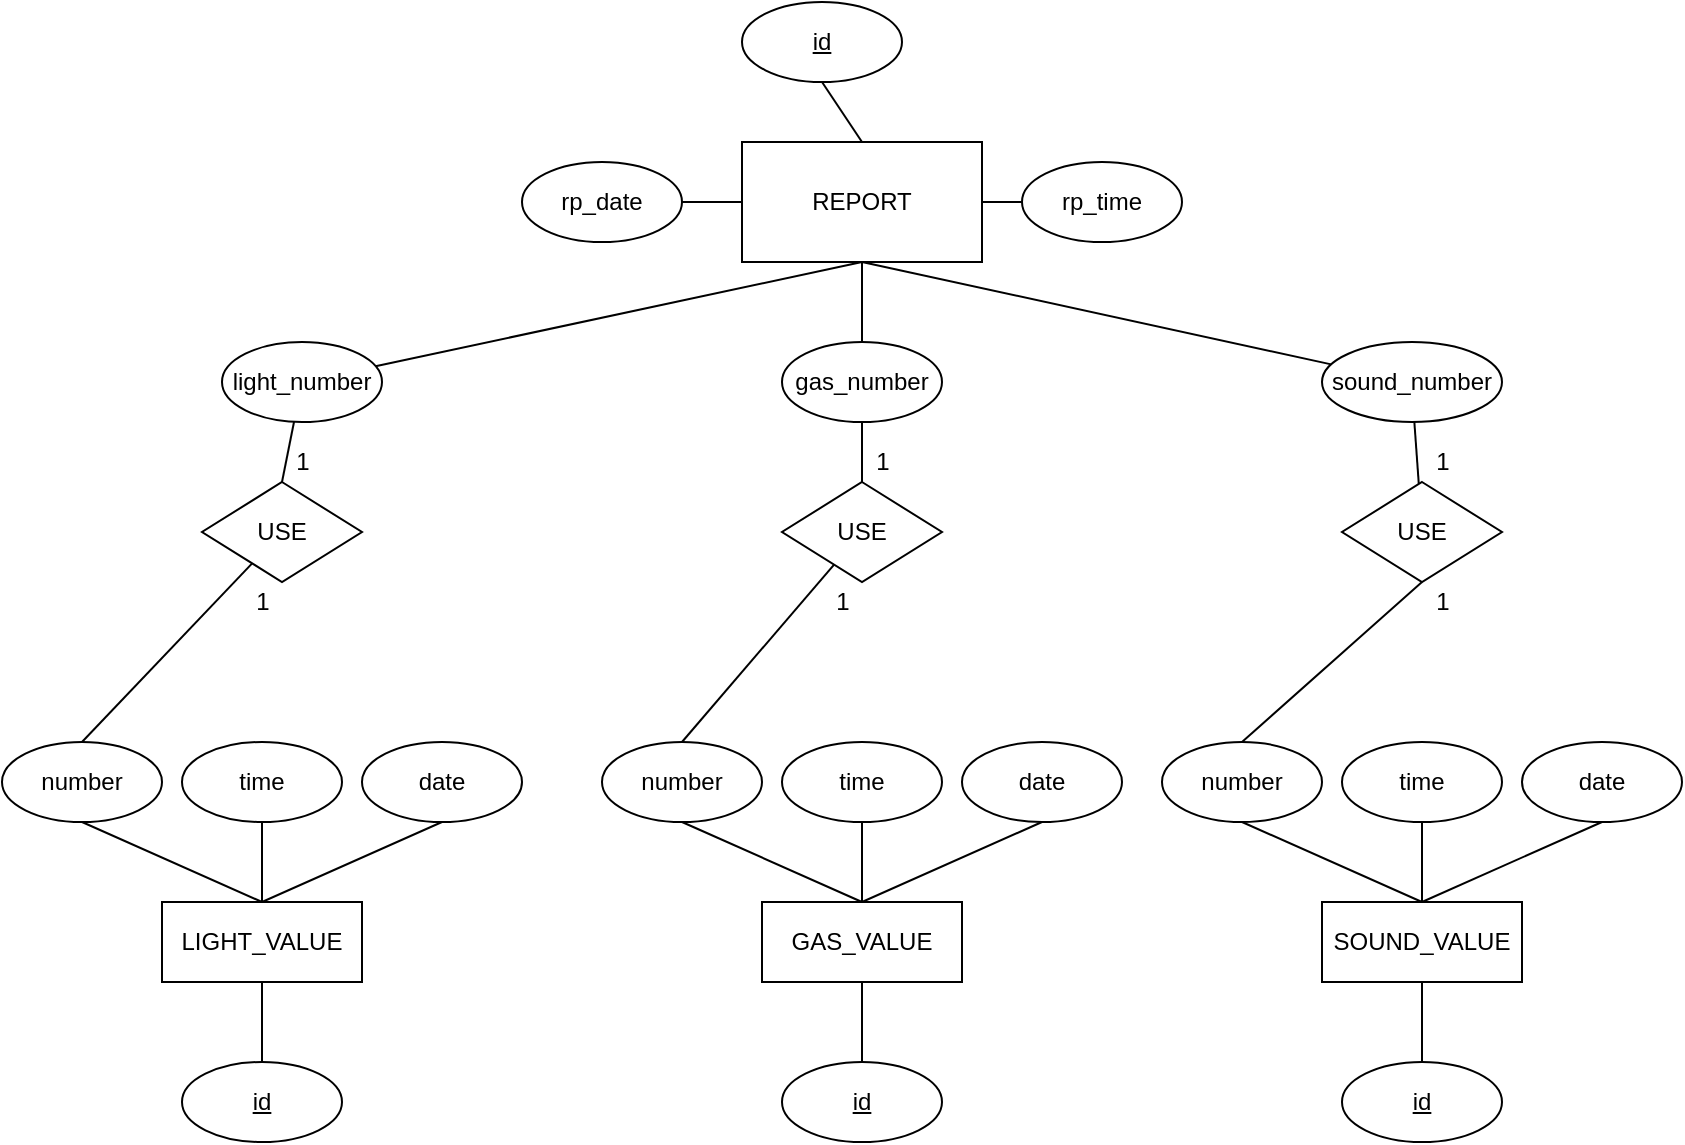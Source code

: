 <mxfile version="15.4.0" type="device"><diagram id="g9rS2csF28WlYAXFSV6k" name="Page-1"><mxGraphModel dx="1024" dy="592" grid="1" gridSize="10" guides="1" tooltips="1" connect="1" arrows="1" fold="1" page="1" pageScale="1" pageWidth="850" pageHeight="1100" math="0" shadow="0"><root><mxCell id="0"/><mxCell id="1" parent="0"/><mxCell id="HmwY5ReGhKr67RS3610N-6" value="time" style="ellipse;whiteSpace=wrap;html=1;align=center;" parent="1" vertex="1"><mxGeometry x="100" y="400" width="80" height="40" as="geometry"/></mxCell><mxCell id="HmwY5ReGhKr67RS3610N-14" style="edgeStyle=none;rounded=0;orthogonalLoop=1;jettySize=auto;html=1;exitX=0.5;exitY=1;exitDx=0;exitDy=0;entryX=0.5;entryY=0;entryDx=0;entryDy=0;endArrow=none;endFill=0;" parent="1" source="HmwY5ReGhKr67RS3610N-8" target="HmwY5ReGhKr67RS3610N-11" edge="1"><mxGeometry relative="1" as="geometry"/></mxCell><mxCell id="HmwY5ReGhKr67RS3610N-8" value="number" style="ellipse;whiteSpace=wrap;html=1;align=center;" parent="1" vertex="1"><mxGeometry x="10" y="400" width="80" height="40" as="geometry"/></mxCell><mxCell id="HmwY5ReGhKr67RS3610N-12" style="rounded=0;orthogonalLoop=1;jettySize=auto;html=1;exitX=0.5;exitY=0;exitDx=0;exitDy=0;entryX=0.5;entryY=1;entryDx=0;entryDy=0;endArrow=none;endFill=0;" parent="1" source="HmwY5ReGhKr67RS3610N-11" target="HmwY5ReGhKr67RS3610N-6" edge="1"><mxGeometry relative="1" as="geometry"/></mxCell><mxCell id="A5WSPmDvZ3hSYXPZdsfA-2" style="rounded=0;orthogonalLoop=1;jettySize=auto;html=1;exitX=0.5;exitY=0;exitDx=0;exitDy=0;entryX=0.5;entryY=1;entryDx=0;entryDy=0;endArrow=none;endFill=0;" edge="1" parent="1" source="HmwY5ReGhKr67RS3610N-11" target="A5WSPmDvZ3hSYXPZdsfA-1"><mxGeometry relative="1" as="geometry"/></mxCell><mxCell id="A5WSPmDvZ3hSYXPZdsfA-33" style="edgeStyle=none;rounded=0;orthogonalLoop=1;jettySize=auto;html=1;exitX=0.5;exitY=1;exitDx=0;exitDy=0;entryX=0.5;entryY=0;entryDx=0;entryDy=0;endArrow=none;endFill=0;" edge="1" parent="1" source="HmwY5ReGhKr67RS3610N-11" target="A5WSPmDvZ3hSYXPZdsfA-30"><mxGeometry relative="1" as="geometry"/></mxCell><mxCell id="HmwY5ReGhKr67RS3610N-11" value="LIGHT_VALUE" style="whiteSpace=wrap;html=1;align=center;" parent="1" vertex="1"><mxGeometry x="90" y="480" width="100" height="40" as="geometry"/></mxCell><mxCell id="A5WSPmDvZ3hSYXPZdsfA-1" value="date" style="ellipse;whiteSpace=wrap;html=1;" vertex="1" parent="1"><mxGeometry x="190" y="400" width="80" height="40" as="geometry"/></mxCell><mxCell id="A5WSPmDvZ3hSYXPZdsfA-3" value="time" style="ellipse;whiteSpace=wrap;html=1;align=center;" vertex="1" parent="1"><mxGeometry x="400" y="400" width="80" height="40" as="geometry"/></mxCell><mxCell id="A5WSPmDvZ3hSYXPZdsfA-4" style="edgeStyle=none;rounded=0;orthogonalLoop=1;jettySize=auto;html=1;exitX=0.5;exitY=1;exitDx=0;exitDy=0;entryX=0.5;entryY=0;entryDx=0;entryDy=0;endArrow=none;endFill=0;" edge="1" parent="1" source="A5WSPmDvZ3hSYXPZdsfA-5" target="A5WSPmDvZ3hSYXPZdsfA-8"><mxGeometry relative="1" as="geometry"/></mxCell><mxCell id="A5WSPmDvZ3hSYXPZdsfA-5" value="number" style="ellipse;whiteSpace=wrap;html=1;align=center;" vertex="1" parent="1"><mxGeometry x="310" y="400" width="80" height="40" as="geometry"/></mxCell><mxCell id="A5WSPmDvZ3hSYXPZdsfA-6" style="rounded=0;orthogonalLoop=1;jettySize=auto;html=1;exitX=0.5;exitY=0;exitDx=0;exitDy=0;entryX=0.5;entryY=1;entryDx=0;entryDy=0;endArrow=none;endFill=0;" edge="1" parent="1" source="A5WSPmDvZ3hSYXPZdsfA-8" target="A5WSPmDvZ3hSYXPZdsfA-3"><mxGeometry relative="1" as="geometry"/></mxCell><mxCell id="A5WSPmDvZ3hSYXPZdsfA-7" style="rounded=0;orthogonalLoop=1;jettySize=auto;html=1;exitX=0.5;exitY=0;exitDx=0;exitDy=0;entryX=0.5;entryY=1;entryDx=0;entryDy=0;endArrow=none;endFill=0;" edge="1" parent="1" source="A5WSPmDvZ3hSYXPZdsfA-8" target="A5WSPmDvZ3hSYXPZdsfA-9"><mxGeometry relative="1" as="geometry"/></mxCell><mxCell id="A5WSPmDvZ3hSYXPZdsfA-38" style="edgeStyle=none;rounded=0;orthogonalLoop=1;jettySize=auto;html=1;exitX=0.5;exitY=1;exitDx=0;exitDy=0;entryX=0.5;entryY=0;entryDx=0;entryDy=0;endArrow=none;endFill=0;" edge="1" parent="1" source="A5WSPmDvZ3hSYXPZdsfA-8" target="A5WSPmDvZ3hSYXPZdsfA-35"><mxGeometry relative="1" as="geometry"/></mxCell><mxCell id="A5WSPmDvZ3hSYXPZdsfA-8" value="GAS_VALUE" style="whiteSpace=wrap;html=1;align=center;" vertex="1" parent="1"><mxGeometry x="390" y="480" width="100" height="40" as="geometry"/></mxCell><mxCell id="A5WSPmDvZ3hSYXPZdsfA-9" value="date" style="ellipse;whiteSpace=wrap;html=1;" vertex="1" parent="1"><mxGeometry x="490" y="400" width="80" height="40" as="geometry"/></mxCell><mxCell id="A5WSPmDvZ3hSYXPZdsfA-17" value="time" style="ellipse;whiteSpace=wrap;html=1;align=center;" vertex="1" parent="1"><mxGeometry x="680" y="400" width="80" height="40" as="geometry"/></mxCell><mxCell id="A5WSPmDvZ3hSYXPZdsfA-18" style="edgeStyle=none;rounded=0;orthogonalLoop=1;jettySize=auto;html=1;exitX=0.5;exitY=1;exitDx=0;exitDy=0;entryX=0.5;entryY=0;entryDx=0;entryDy=0;endArrow=none;endFill=0;" edge="1" parent="1" source="A5WSPmDvZ3hSYXPZdsfA-19" target="A5WSPmDvZ3hSYXPZdsfA-22"><mxGeometry relative="1" as="geometry"/></mxCell><mxCell id="A5WSPmDvZ3hSYXPZdsfA-55" style="edgeStyle=none;rounded=0;orthogonalLoop=1;jettySize=auto;html=1;exitX=0.5;exitY=0;exitDx=0;exitDy=0;entryX=0.5;entryY=1;entryDx=0;entryDy=0;endArrow=none;endFill=0;" edge="1" parent="1" source="A5WSPmDvZ3hSYXPZdsfA-19" target="A5WSPmDvZ3hSYXPZdsfA-53"><mxGeometry relative="1" as="geometry"/></mxCell><mxCell id="A5WSPmDvZ3hSYXPZdsfA-19" value="number" style="ellipse;whiteSpace=wrap;html=1;align=center;" vertex="1" parent="1"><mxGeometry x="590" y="400" width="80" height="40" as="geometry"/></mxCell><mxCell id="A5WSPmDvZ3hSYXPZdsfA-20" style="rounded=0;orthogonalLoop=1;jettySize=auto;html=1;exitX=0.5;exitY=0;exitDx=0;exitDy=0;entryX=0.5;entryY=1;entryDx=0;entryDy=0;endArrow=none;endFill=0;" edge="1" parent="1" source="A5WSPmDvZ3hSYXPZdsfA-22" target="A5WSPmDvZ3hSYXPZdsfA-17"><mxGeometry relative="1" as="geometry"/></mxCell><mxCell id="A5WSPmDvZ3hSYXPZdsfA-21" style="rounded=0;orthogonalLoop=1;jettySize=auto;html=1;exitX=0.5;exitY=0;exitDx=0;exitDy=0;entryX=0.5;entryY=1;entryDx=0;entryDy=0;endArrow=none;endFill=0;" edge="1" parent="1" source="A5WSPmDvZ3hSYXPZdsfA-22" target="A5WSPmDvZ3hSYXPZdsfA-23"><mxGeometry relative="1" as="geometry"/></mxCell><mxCell id="A5WSPmDvZ3hSYXPZdsfA-39" style="edgeStyle=none;rounded=0;orthogonalLoop=1;jettySize=auto;html=1;exitX=0.5;exitY=1;exitDx=0;exitDy=0;entryX=0.5;entryY=0;entryDx=0;entryDy=0;endArrow=none;endFill=0;" edge="1" parent="1" source="A5WSPmDvZ3hSYXPZdsfA-22" target="A5WSPmDvZ3hSYXPZdsfA-34"><mxGeometry relative="1" as="geometry"/></mxCell><mxCell id="A5WSPmDvZ3hSYXPZdsfA-22" value="SOUND_VALUE" style="whiteSpace=wrap;html=1;align=center;" vertex="1" parent="1"><mxGeometry x="670" y="480" width="100" height="40" as="geometry"/></mxCell><mxCell id="A5WSPmDvZ3hSYXPZdsfA-23" value="date" style="ellipse;whiteSpace=wrap;html=1;" vertex="1" parent="1"><mxGeometry x="770" y="400" width="80" height="40" as="geometry"/></mxCell><mxCell id="A5WSPmDvZ3hSYXPZdsfA-37" style="edgeStyle=none;rounded=0;orthogonalLoop=1;jettySize=auto;html=1;exitX=0.5;exitY=0;exitDx=0;exitDy=0;entryX=0.5;entryY=1;entryDx=0;entryDy=0;endArrow=none;endFill=0;" edge="1" parent="1" source="A5WSPmDvZ3hSYXPZdsfA-24" target="A5WSPmDvZ3hSYXPZdsfA-36"><mxGeometry relative="1" as="geometry"/></mxCell><mxCell id="A5WSPmDvZ3hSYXPZdsfA-24" value="REPORT" style="rounded=0;whiteSpace=wrap;html=1;" vertex="1" parent="1"><mxGeometry x="380" y="100" width="120" height="60" as="geometry"/></mxCell><mxCell id="A5WSPmDvZ3hSYXPZdsfA-47" style="edgeStyle=none;rounded=0;orthogonalLoop=1;jettySize=auto;html=1;exitX=1;exitY=0.5;exitDx=0;exitDy=0;entryX=0;entryY=0.5;entryDx=0;entryDy=0;endArrow=none;endFill=0;" edge="1" parent="1" source="A5WSPmDvZ3hSYXPZdsfA-25" target="A5WSPmDvZ3hSYXPZdsfA-24"><mxGeometry relative="1" as="geometry"/></mxCell><mxCell id="A5WSPmDvZ3hSYXPZdsfA-25" value="rp_date" style="ellipse;whiteSpace=wrap;html=1;" vertex="1" parent="1"><mxGeometry x="270" y="110" width="80" height="40" as="geometry"/></mxCell><mxCell id="A5WSPmDvZ3hSYXPZdsfA-48" value="" style="edgeStyle=none;rounded=0;orthogonalLoop=1;jettySize=auto;html=1;endArrow=none;endFill=0;" edge="1" parent="1" source="A5WSPmDvZ3hSYXPZdsfA-26" target="A5WSPmDvZ3hSYXPZdsfA-24"><mxGeometry relative="1" as="geometry"/></mxCell><mxCell id="A5WSPmDvZ3hSYXPZdsfA-26" value="rp_time" style="ellipse;whiteSpace=wrap;html=1;" vertex="1" parent="1"><mxGeometry x="520" y="110" width="80" height="40" as="geometry"/></mxCell><mxCell id="A5WSPmDvZ3hSYXPZdsfA-50" style="edgeStyle=none;rounded=0;orthogonalLoop=1;jettySize=auto;html=1;entryX=0.5;entryY=1;entryDx=0;entryDy=0;endArrow=none;endFill=0;" edge="1" parent="1" source="A5WSPmDvZ3hSYXPZdsfA-27" target="A5WSPmDvZ3hSYXPZdsfA-24"><mxGeometry relative="1" as="geometry"><Array as="points"/></mxGeometry></mxCell><mxCell id="A5WSPmDvZ3hSYXPZdsfA-57" style="edgeStyle=none;rounded=0;orthogonalLoop=1;jettySize=auto;html=1;entryX=0.5;entryY=0;entryDx=0;entryDy=0;endArrow=none;endFill=0;" edge="1" parent="1" source="A5WSPmDvZ3hSYXPZdsfA-27" target="A5WSPmDvZ3hSYXPZdsfA-52"><mxGeometry relative="1" as="geometry"/></mxCell><mxCell id="A5WSPmDvZ3hSYXPZdsfA-27" value="light_number" style="ellipse;whiteSpace=wrap;html=1;" vertex="1" parent="1"><mxGeometry x="120" y="200" width="80" height="40" as="geometry"/></mxCell><mxCell id="A5WSPmDvZ3hSYXPZdsfA-49" value="" style="edgeStyle=none;rounded=0;orthogonalLoop=1;jettySize=auto;html=1;endArrow=none;endFill=0;" edge="1" parent="1" source="A5WSPmDvZ3hSYXPZdsfA-28" target="A5WSPmDvZ3hSYXPZdsfA-24"><mxGeometry relative="1" as="geometry"/></mxCell><mxCell id="A5WSPmDvZ3hSYXPZdsfA-59" style="edgeStyle=none;rounded=0;orthogonalLoop=1;jettySize=auto;html=1;endArrow=none;endFill=0;" edge="1" parent="1" source="A5WSPmDvZ3hSYXPZdsfA-28" target="A5WSPmDvZ3hSYXPZdsfA-54"><mxGeometry relative="1" as="geometry"/></mxCell><mxCell id="A5WSPmDvZ3hSYXPZdsfA-28" value="gas_number" style="ellipse;whiteSpace=wrap;html=1;" vertex="1" parent="1"><mxGeometry x="400" y="200" width="80" height="40" as="geometry"/></mxCell><mxCell id="A5WSPmDvZ3hSYXPZdsfA-51" style="edgeStyle=none;rounded=0;orthogonalLoop=1;jettySize=auto;html=1;endArrow=none;endFill=0;" edge="1" parent="1" source="A5WSPmDvZ3hSYXPZdsfA-29"><mxGeometry relative="1" as="geometry"><mxPoint x="440" y="160" as="targetPoint"/></mxGeometry></mxCell><mxCell id="A5WSPmDvZ3hSYXPZdsfA-56" style="edgeStyle=none;rounded=0;orthogonalLoop=1;jettySize=auto;html=1;endArrow=none;endFill=0;" edge="1" parent="1" source="A5WSPmDvZ3hSYXPZdsfA-29" target="A5WSPmDvZ3hSYXPZdsfA-53"><mxGeometry relative="1" as="geometry"/></mxCell><mxCell id="A5WSPmDvZ3hSYXPZdsfA-29" value="sound_number" style="ellipse;whiteSpace=wrap;html=1;" vertex="1" parent="1"><mxGeometry x="670" y="200" width="90" height="40" as="geometry"/></mxCell><mxCell id="A5WSPmDvZ3hSYXPZdsfA-30" value="id" style="ellipse;whiteSpace=wrap;html=1;align=center;fontStyle=4;" vertex="1" parent="1"><mxGeometry x="100" y="560" width="80" height="40" as="geometry"/></mxCell><mxCell id="A5WSPmDvZ3hSYXPZdsfA-34" value="id" style="ellipse;whiteSpace=wrap;html=1;align=center;fontStyle=4;" vertex="1" parent="1"><mxGeometry x="680" y="560" width="80" height="40" as="geometry"/></mxCell><mxCell id="A5WSPmDvZ3hSYXPZdsfA-35" value="id" style="ellipse;whiteSpace=wrap;html=1;align=center;fontStyle=4;" vertex="1" parent="1"><mxGeometry x="400" y="560" width="80" height="40" as="geometry"/></mxCell><mxCell id="A5WSPmDvZ3hSYXPZdsfA-36" value="id" style="ellipse;whiteSpace=wrap;html=1;align=center;fontStyle=4;" vertex="1" parent="1"><mxGeometry x="380" y="30" width="80" height="40" as="geometry"/></mxCell><mxCell id="A5WSPmDvZ3hSYXPZdsfA-58" style="edgeStyle=none;rounded=0;orthogonalLoop=1;jettySize=auto;html=1;entryX=0.5;entryY=0;entryDx=0;entryDy=0;endArrow=none;endFill=0;" edge="1" parent="1" source="A5WSPmDvZ3hSYXPZdsfA-52" target="HmwY5ReGhKr67RS3610N-8"><mxGeometry relative="1" as="geometry"/></mxCell><mxCell id="A5WSPmDvZ3hSYXPZdsfA-52" value="USE" style="shape=rhombus;perimeter=rhombusPerimeter;whiteSpace=wrap;html=1;align=center;" vertex="1" parent="1"><mxGeometry x="110" y="270" width="80" height="50" as="geometry"/></mxCell><mxCell id="A5WSPmDvZ3hSYXPZdsfA-53" value="USE" style="shape=rhombus;perimeter=rhombusPerimeter;whiteSpace=wrap;html=1;align=center;" vertex="1" parent="1"><mxGeometry x="680" y="270" width="80" height="50" as="geometry"/></mxCell><mxCell id="A5WSPmDvZ3hSYXPZdsfA-60" style="edgeStyle=none;rounded=0;orthogonalLoop=1;jettySize=auto;html=1;entryX=0.5;entryY=0;entryDx=0;entryDy=0;endArrow=none;endFill=0;" edge="1" parent="1" source="A5WSPmDvZ3hSYXPZdsfA-54" target="A5WSPmDvZ3hSYXPZdsfA-5"><mxGeometry relative="1" as="geometry"/></mxCell><mxCell id="A5WSPmDvZ3hSYXPZdsfA-54" value="USE" style="shape=rhombus;perimeter=rhombusPerimeter;whiteSpace=wrap;html=1;align=center;" vertex="1" parent="1"><mxGeometry x="400" y="270" width="80" height="50" as="geometry"/></mxCell><mxCell id="A5WSPmDvZ3hSYXPZdsfA-61" value="1" style="text;html=1;align=center;verticalAlign=middle;resizable=0;points=[];autosize=1;strokeColor=none;fillColor=none;" vertex="1" parent="1"><mxGeometry x="720" y="250" width="20" height="20" as="geometry"/></mxCell><mxCell id="A5WSPmDvZ3hSYXPZdsfA-62" value="1" style="text;html=1;align=center;verticalAlign=middle;resizable=0;points=[];autosize=1;strokeColor=none;fillColor=none;" vertex="1" parent="1"><mxGeometry x="720" y="320" width="20" height="20" as="geometry"/></mxCell><mxCell id="A5WSPmDvZ3hSYXPZdsfA-63" value="1" style="text;html=1;align=center;verticalAlign=middle;resizable=0;points=[];autosize=1;strokeColor=none;fillColor=none;" vertex="1" parent="1"><mxGeometry x="440" y="250" width="20" height="20" as="geometry"/></mxCell><mxCell id="A5WSPmDvZ3hSYXPZdsfA-64" value="1" style="text;html=1;align=center;verticalAlign=middle;resizable=0;points=[];autosize=1;strokeColor=none;fillColor=none;" vertex="1" parent="1"><mxGeometry x="420" y="320" width="20" height="20" as="geometry"/></mxCell><mxCell id="A5WSPmDvZ3hSYXPZdsfA-65" value="1" style="text;html=1;align=center;verticalAlign=middle;resizable=0;points=[];autosize=1;strokeColor=none;fillColor=none;" vertex="1" parent="1"><mxGeometry x="150" y="250" width="20" height="20" as="geometry"/></mxCell><mxCell id="A5WSPmDvZ3hSYXPZdsfA-66" value="1" style="text;html=1;align=center;verticalAlign=middle;resizable=0;points=[];autosize=1;strokeColor=none;fillColor=none;" vertex="1" parent="1"><mxGeometry x="130" y="320" width="20" height="20" as="geometry"/></mxCell></root></mxGraphModel></diagram></mxfile>